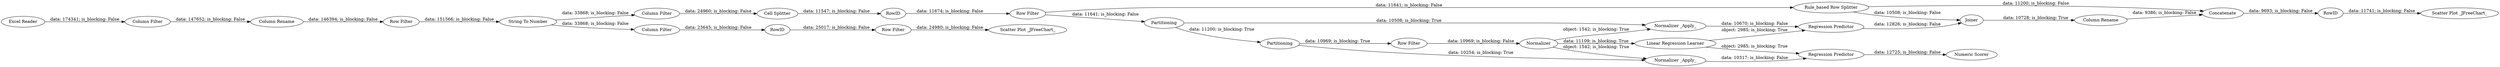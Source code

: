 digraph {
	"7799410168865800082_20" [label=RowID]
	"7799410168865800082_19" [label="Regression Predictor"]
	"7799410168865800082_12" [label="Row Filter"]
	"7799410168865800082_3" [label="Column Rename"]
	"7799410168865800082_13" [label=Normalizer]
	"7799410168865800082_8" [label="String To Number"]
	"7799410168865800082_9" [label="Column Filter"]
	"7799410168865800082_10" [label="Cell Splitter"]
	"7799410168865800082_25" [label="Rule_based Row Splitter"]
	"7799410168865800082_14" [label="Normalizer _Apply_"]
	"7799410168865800082_22" [label="Normalizer _Apply_"]
	"7799410168865800082_28" [label="Scatter Plot _JFreeChart_"]
	"7799410168865800082_26" [label=Joiner]
	"7799410168865800082_27" [label="Column Rename"]
	"7799410168865800082_4" [label="Row Filter"]
	"7799410168865800082_21" [label="Row Filter"]
	"7799410168865800082_32" [label=RowID]
	"7799410168865800082_30" [label="Row Filter"]
	"7799410168865800082_23" [label="Scatter Plot _JFreeChart_"]
	"7799410168865800082_29" [label="Column Filter"]
	"7799410168865800082_31" [label=RowID]
	"7799410168865800082_1" [label="Excel Reader"]
	"7799410168865800082_18" [label=Partitioning]
	"7799410168865800082_15" [label="Linear Regression Learner"]
	"7799410168865800082_16" [label="Regression Predictor"]
	"7799410168865800082_17" [label="Numeric Scorer"]
	"7799410168865800082_11" [label=Partitioning]
	"7799410168865800082_2" [label="Column Filter"]
	"7799410168865800082_24" [label=Concatenate]
	"7799410168865800082_18" -> "7799410168865800082_12" [label="data: 10969; is_blocking: True"]
	"7799410168865800082_8" -> "7799410168865800082_29" [label="data: 33868; is_blocking: False"]
	"7799410168865800082_24" -> "7799410168865800082_32" [label="data: 9693; is_blocking: False"]
	"7799410168865800082_13" -> "7799410168865800082_14" [label="object: 1542; is_blocking: True"]
	"7799410168865800082_1" -> "7799410168865800082_2" [label="data: 174341; is_blocking: False"]
	"7799410168865800082_21" -> "7799410168865800082_25" [label="data: 11641; is_blocking: False"]
	"7799410168865800082_9" -> "7799410168865800082_10" [label="data: 24960; is_blocking: False"]
	"7799410168865800082_31" -> "7799410168865800082_30" [label="data: 25017; is_blocking: False"]
	"7799410168865800082_18" -> "7799410168865800082_14" [label="data: 10254; is_blocking: True"]
	"7799410168865800082_26" -> "7799410168865800082_27" [label="data: 10728; is_blocking: True"]
	"7799410168865800082_30" -> "7799410168865800082_28" [label="data: 24980; is_blocking: False"]
	"7799410168865800082_10" -> "7799410168865800082_20" [label="data: 11547; is_blocking: False"]
	"7799410168865800082_11" -> "7799410168865800082_22" [label="data: 10508; is_blocking: True"]
	"7799410168865800082_12" -> "7799410168865800082_13" [label="data: 10969; is_blocking: False"]
	"7799410168865800082_15" -> "7799410168865800082_16" [label="object: 2985; is_blocking: True"]
	"7799410168865800082_20" -> "7799410168865800082_21" [label="data: 11674; is_blocking: False"]
	"7799410168865800082_8" -> "7799410168865800082_9" [label="data: 33868; is_blocking: False"]
	"7799410168865800082_25" -> "7799410168865800082_26" [label="data: 10508; is_blocking: False"]
	"7799410168865800082_19" -> "7799410168865800082_26" [label="data: 12826; is_blocking: False"]
	"7799410168865800082_4" -> "7799410168865800082_8" [label="data: 151566; is_blocking: False"]
	"7799410168865800082_32" -> "7799410168865800082_23" [label="data: 11741; is_blocking: False"]
	"7799410168865800082_13" -> "7799410168865800082_22" [label="object: 1542; is_blocking: True"]
	"7799410168865800082_16" -> "7799410168865800082_17" [label="data: 12725; is_blocking: False"]
	"7799410168865800082_14" -> "7799410168865800082_16" [label="data: 10317; is_blocking: False"]
	"7799410168865800082_21" -> "7799410168865800082_11" [label="data: 11641; is_blocking: False"]
	"7799410168865800082_2" -> "7799410168865800082_3" [label="data: 147652; is_blocking: False"]
	"7799410168865800082_29" -> "7799410168865800082_31" [label="data: 23645; is_blocking: False"]
	"7799410168865800082_25" -> "7799410168865800082_24" [label="data: 11200; is_blocking: False"]
	"7799410168865800082_11" -> "7799410168865800082_18" [label="data: 11200; is_blocking: True"]
	"7799410168865800082_15" -> "7799410168865800082_19" [label="object: 2985; is_blocking: True"]
	"7799410168865800082_22" -> "7799410168865800082_19" [label="data: 10670; is_blocking: False"]
	"7799410168865800082_27" -> "7799410168865800082_24" [label="data: 9386; is_blocking: False"]
	"7799410168865800082_13" -> "7799410168865800082_15" [label="data: 11109; is_blocking: True"]
	"7799410168865800082_3" -> "7799410168865800082_4" [label="data: 146394; is_blocking: False"]
	rankdir=LR
}
